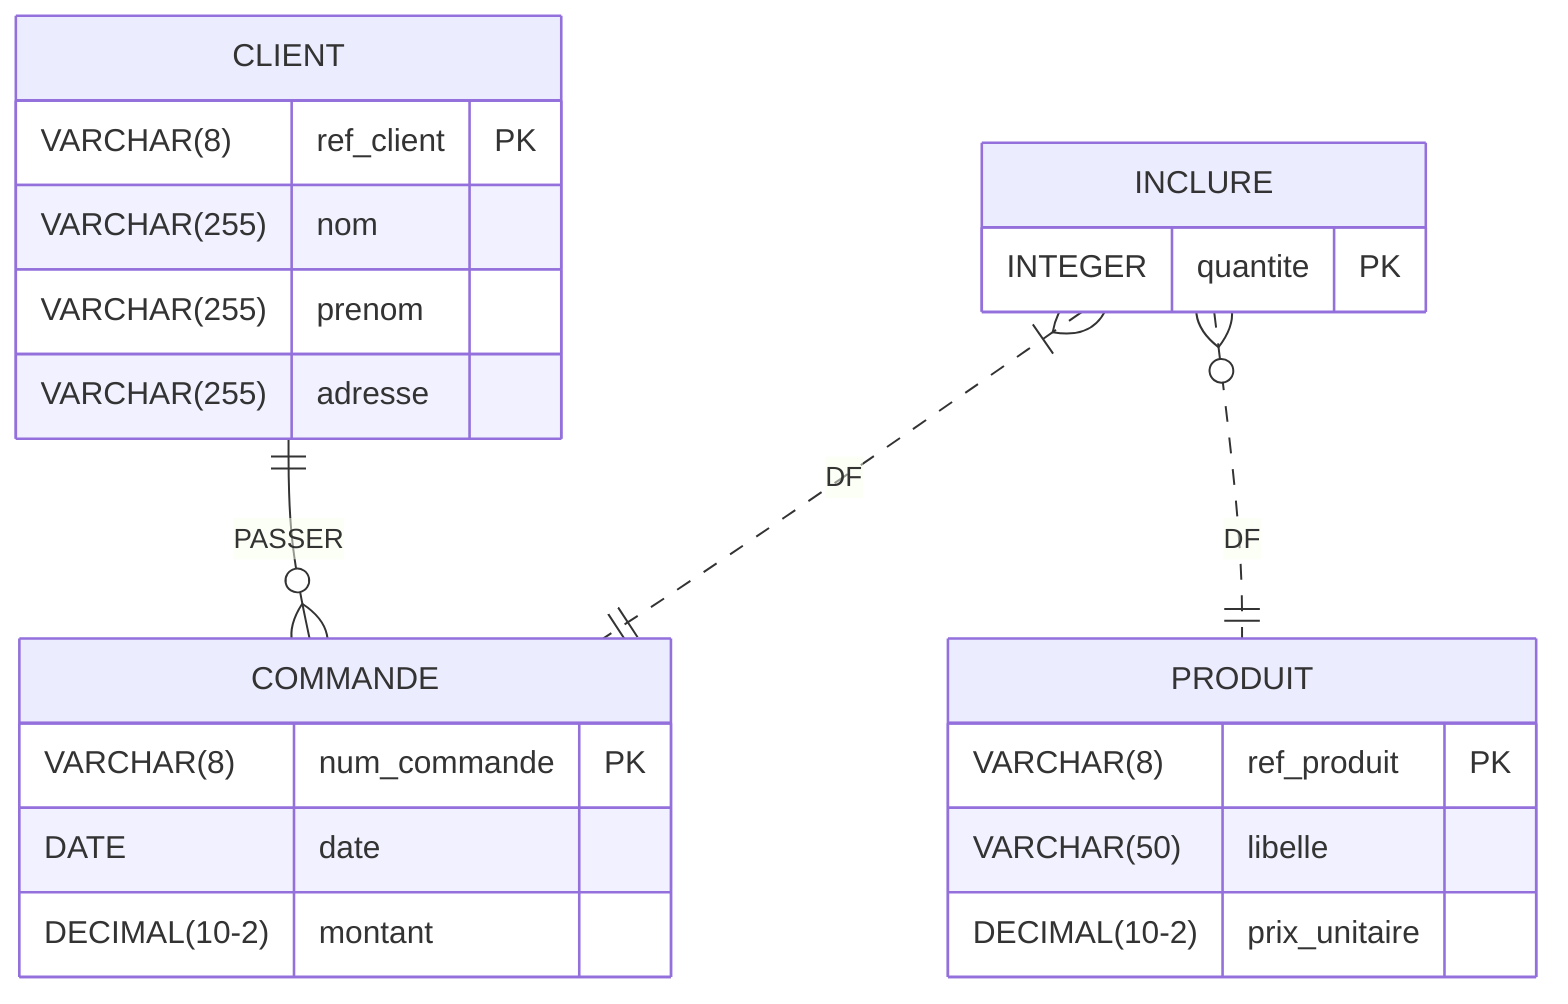 erDiagram
  %% Generated by Mocodo 4.0.0
  CLIENT {
    VARCHAR(8) ref_client PK
    VARCHAR(255) nom
    VARCHAR(255) prenom
    VARCHAR(255) adresse
  }
  COMMANDE {
    VARCHAR(8) num_commande PK
    DATE date
    DECIMAL(10-2) montant
  }
  INCLURE {
    INTEGER quantite PK
  }
  PRODUIT {
    VARCHAR(8) ref_produit PK
    VARCHAR(50) libelle
    DECIMAL(10-2) prix_unitaire
  }
  CLIENT ||--o{ COMMANDE: PASSER
  INCLURE }|..|| COMMANDE: DF
  INCLURE }o..|| PRODUIT: DF